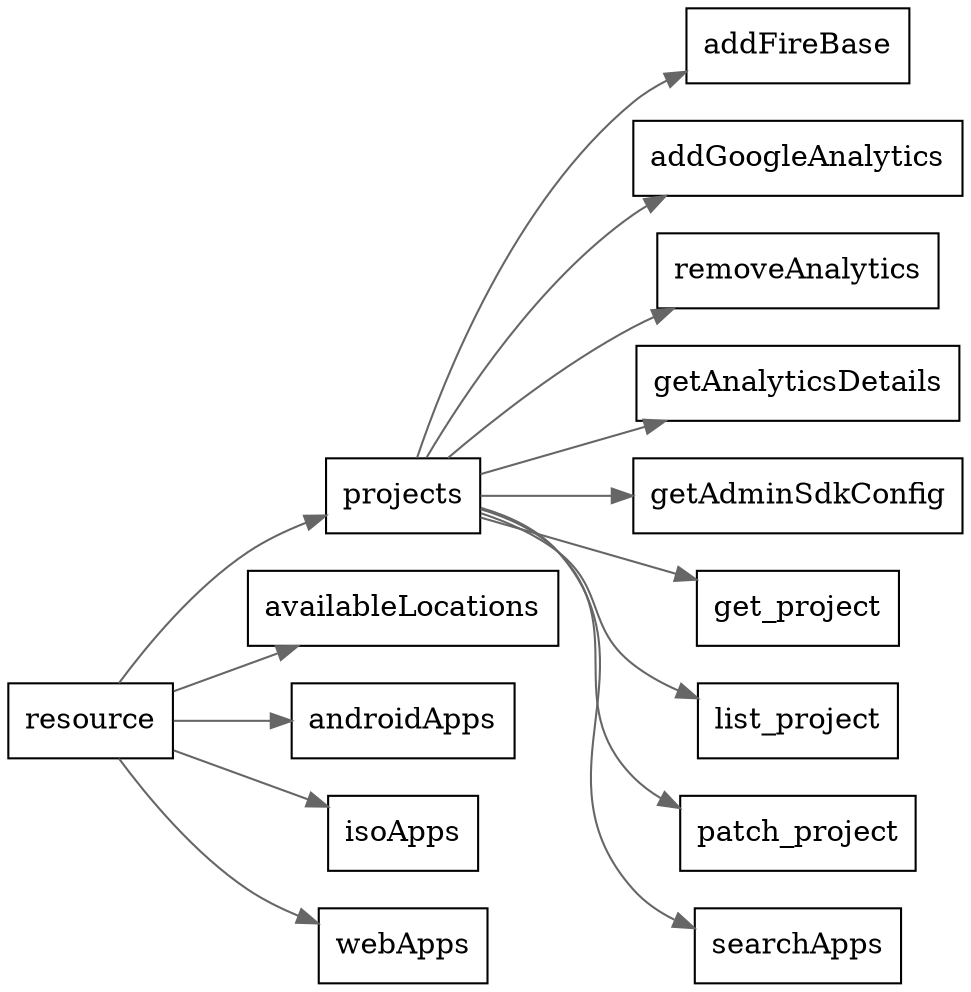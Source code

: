 digraph firebase_api {
  node[shape=box];
  edge[color=gray40];
  newrank=true;
  rankdir=LR;
  resource -> {
    projects;
    availableLocations;
    androidApps;
    isoApps;
    webApps;
  }
  projects -> {
    addFireBase;
    addGoogleAnalytics;
    removeAnalytics;
    getAnalyticsDetails;
    getAdminSdkConfig	;
    get_project;
    list_project;
    patch_project;
    searchApps;
  }
}
